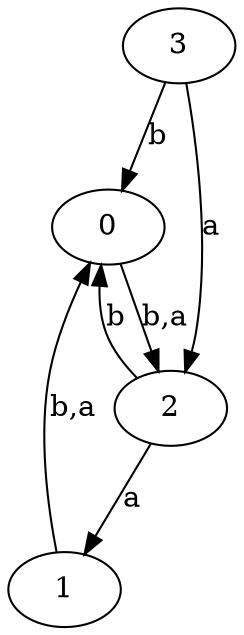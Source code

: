digraph {
 ranksep=0.5;
 d2tdocpreamble = "\usetikzlibrary{automata}";
 d2tfigpreamble = "\tikzstyle{every state}= [ draw=blue!50,very thick,fill=blue!20]  \tikzstyle{auto}= [fill=white]";
 node [style="state"];
 edge [lblstyle="auto",topath="bend right", len=4  ]
  "0" [label="0",];
  "1" [label="1",];
  "2" [label="2",style = "state, initial"];
  "3" [label="3",style = "state, accepting"];
  "0" -> "2" [label="b,a"];
  "1" -> "0" [label="b,a"];
  "2" -> "0" [label="b"];
  "2" -> "1" [label="a"];
  "3" -> "0" [label="b"];
  "3" -> "2" [label="a"];
}